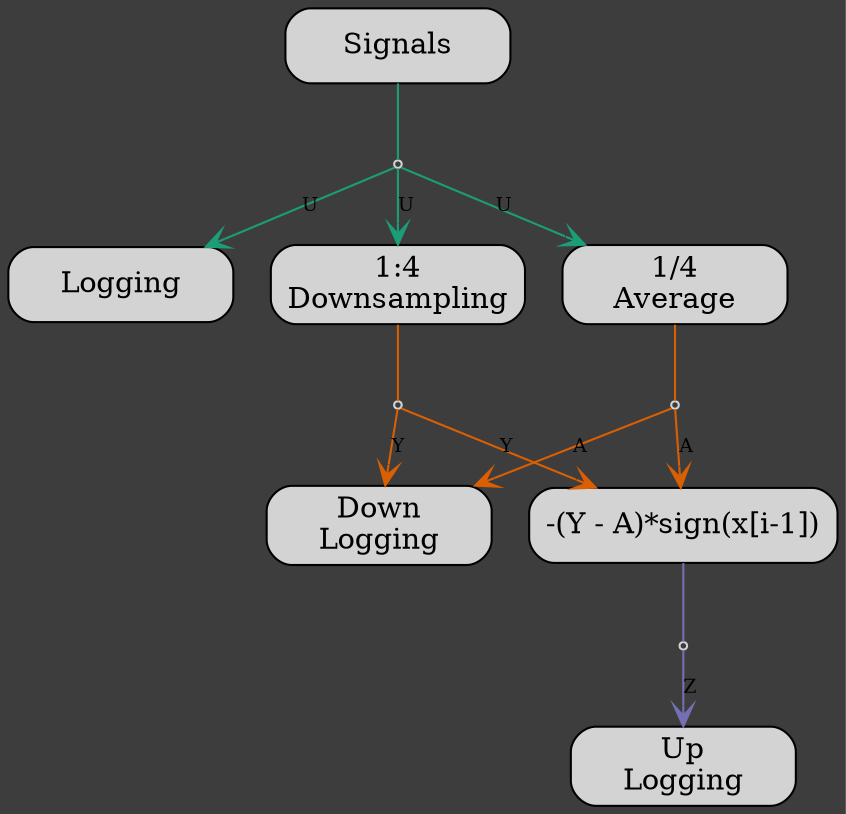 
digraph  G {
  overlap = scale;
  splines = true;
  bgcolor = gray24;
  {node [shape=box, width=1.5, style="rounded,filled", fillcolor=lightgray]; 12818090556272547875 [label="Signals"]; 4787215007996932200 [label="Logging"]; 15188268546950231350 [label="1:4
Downsampling"]; 5547390734701249590 [label="1/4
Average"]; 16186525304749071905 [label="Down
Logging"]; 1979385184730206666 [label="-(Y - A)*sign(x[i-1])"]; 15728437899048306120 [label="Up
Logging"];}
  node [shape=point, fillcolor=gray24, color=lightgray];

  /* Outputs */
{
  edge [arrowhead=none,colorscheme=dark28];
  12818090556272547875 -> 13617421333920241101 [color=1];
15188268546950231350 -> 14090999327100098430 [color=2];
5547390734701249590 -> 9724242860893494469 [color=2];
1979385184730206666 -> 1312330470008679502 [color=3];
}
  /* Inputs */
{
  edge [arrowhead=vee,fontsize=9, fontcolor=lightgray, labelfloat=true,colorscheme=dark28]
  13617421333920241101 -> 4787215007996932200 [label="U", color=1];
13617421333920241101 -> 15188268546950231350 [label="U", color=1];
13617421333920241101 -> 5547390734701249590 [label="U", color=1];
14090999327100098430 -> 16186525304749071905 [label="Y", color=2];
9724242860893494469 -> 16186525304749071905 [label="A", color=2];
14090999327100098430 -> 1979385184730206666 [label="Y", color=2];
9724242860893494469 -> 1979385184730206666 [label="A", color=2];
1312330470008679502 -> 15728437899048306120 [label="Z", color=3];
}
}

